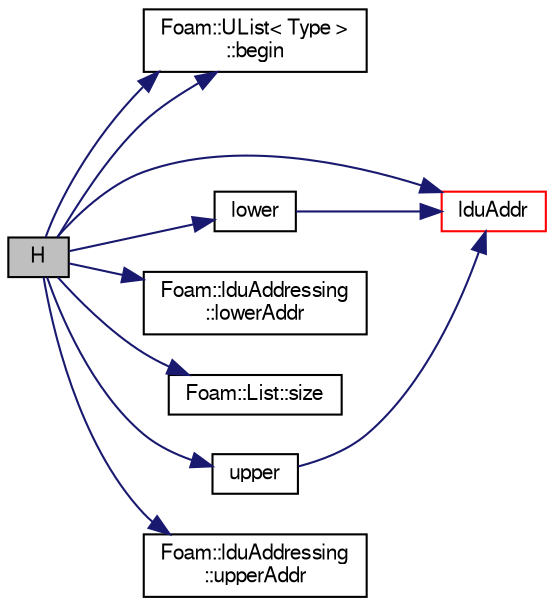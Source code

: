digraph "H"
{
  bgcolor="transparent";
  edge [fontname="FreeSans",fontsize="10",labelfontname="FreeSans",labelfontsize="10"];
  node [fontname="FreeSans",fontsize="10",shape=record];
  rankdir="LR";
  Node1997 [label="H",height=0.2,width=0.4,color="black", fillcolor="grey75", style="filled", fontcolor="black"];
  Node1997 -> Node1998 [color="midnightblue",fontsize="10",style="solid",fontname="FreeSans"];
  Node1998 [label="Foam::UList\< Type \>\l::begin",height=0.2,width=0.4,color="black",URL="$a25698.html#a8a0643ef7f391465066f7f07d45ce934",tooltip="Return an iterator to begin traversing the UList. "];
  Node1997 -> Node1998 [color="midnightblue",fontsize="10",style="solid",fontname="FreeSans"];
  Node1997 -> Node1999 [color="midnightblue",fontsize="10",style="solid",fontname="FreeSans"];
  Node1999 [label="lduAddr",height=0.2,width=0.4,color="red",URL="$a26882.html#a9b4176b96c4c508a072b5c69fb71b861",tooltip="Return the LDU addressing. "];
  Node1997 -> Node2001 [color="midnightblue",fontsize="10",style="solid",fontname="FreeSans"];
  Node2001 [label="lower",height=0.2,width=0.4,color="black",URL="$a26882.html#a734a4ef740d3c42f77537ecea178a161"];
  Node2001 -> Node1999 [color="midnightblue",fontsize="10",style="solid",fontname="FreeSans"];
  Node1997 -> Node2002 [color="midnightblue",fontsize="10",style="solid",fontname="FreeSans"];
  Node2002 [label="Foam::lduAddressing\l::lowerAddr",height=0.2,width=0.4,color="black",URL="$a26850.html#acd71c2321f86cb61103e8d46142d19b3",tooltip="Return lower addressing. "];
  Node1997 -> Node2003 [color="midnightblue",fontsize="10",style="solid",fontname="FreeSans"];
  Node2003 [label="Foam::List::size",height=0.2,width=0.4,color="black",URL="$a25694.html#a8a5f6fa29bd4b500caf186f60245b384",tooltip="Override size to be inconsistent with allocated storage. "];
  Node1997 -> Node2004 [color="midnightblue",fontsize="10",style="solid",fontname="FreeSans"];
  Node2004 [label="upper",height=0.2,width=0.4,color="black",URL="$a26882.html#a11672a767f497e24dce3ff31da13d9d0"];
  Node2004 -> Node1999 [color="midnightblue",fontsize="10",style="solid",fontname="FreeSans"];
  Node1997 -> Node2005 [color="midnightblue",fontsize="10",style="solid",fontname="FreeSans"];
  Node2005 [label="Foam::lduAddressing\l::upperAddr",height=0.2,width=0.4,color="black",URL="$a26850.html#ac0baafb7743d958e9e27804c8c53f1b8",tooltip="Return upper addressing. "];
}
